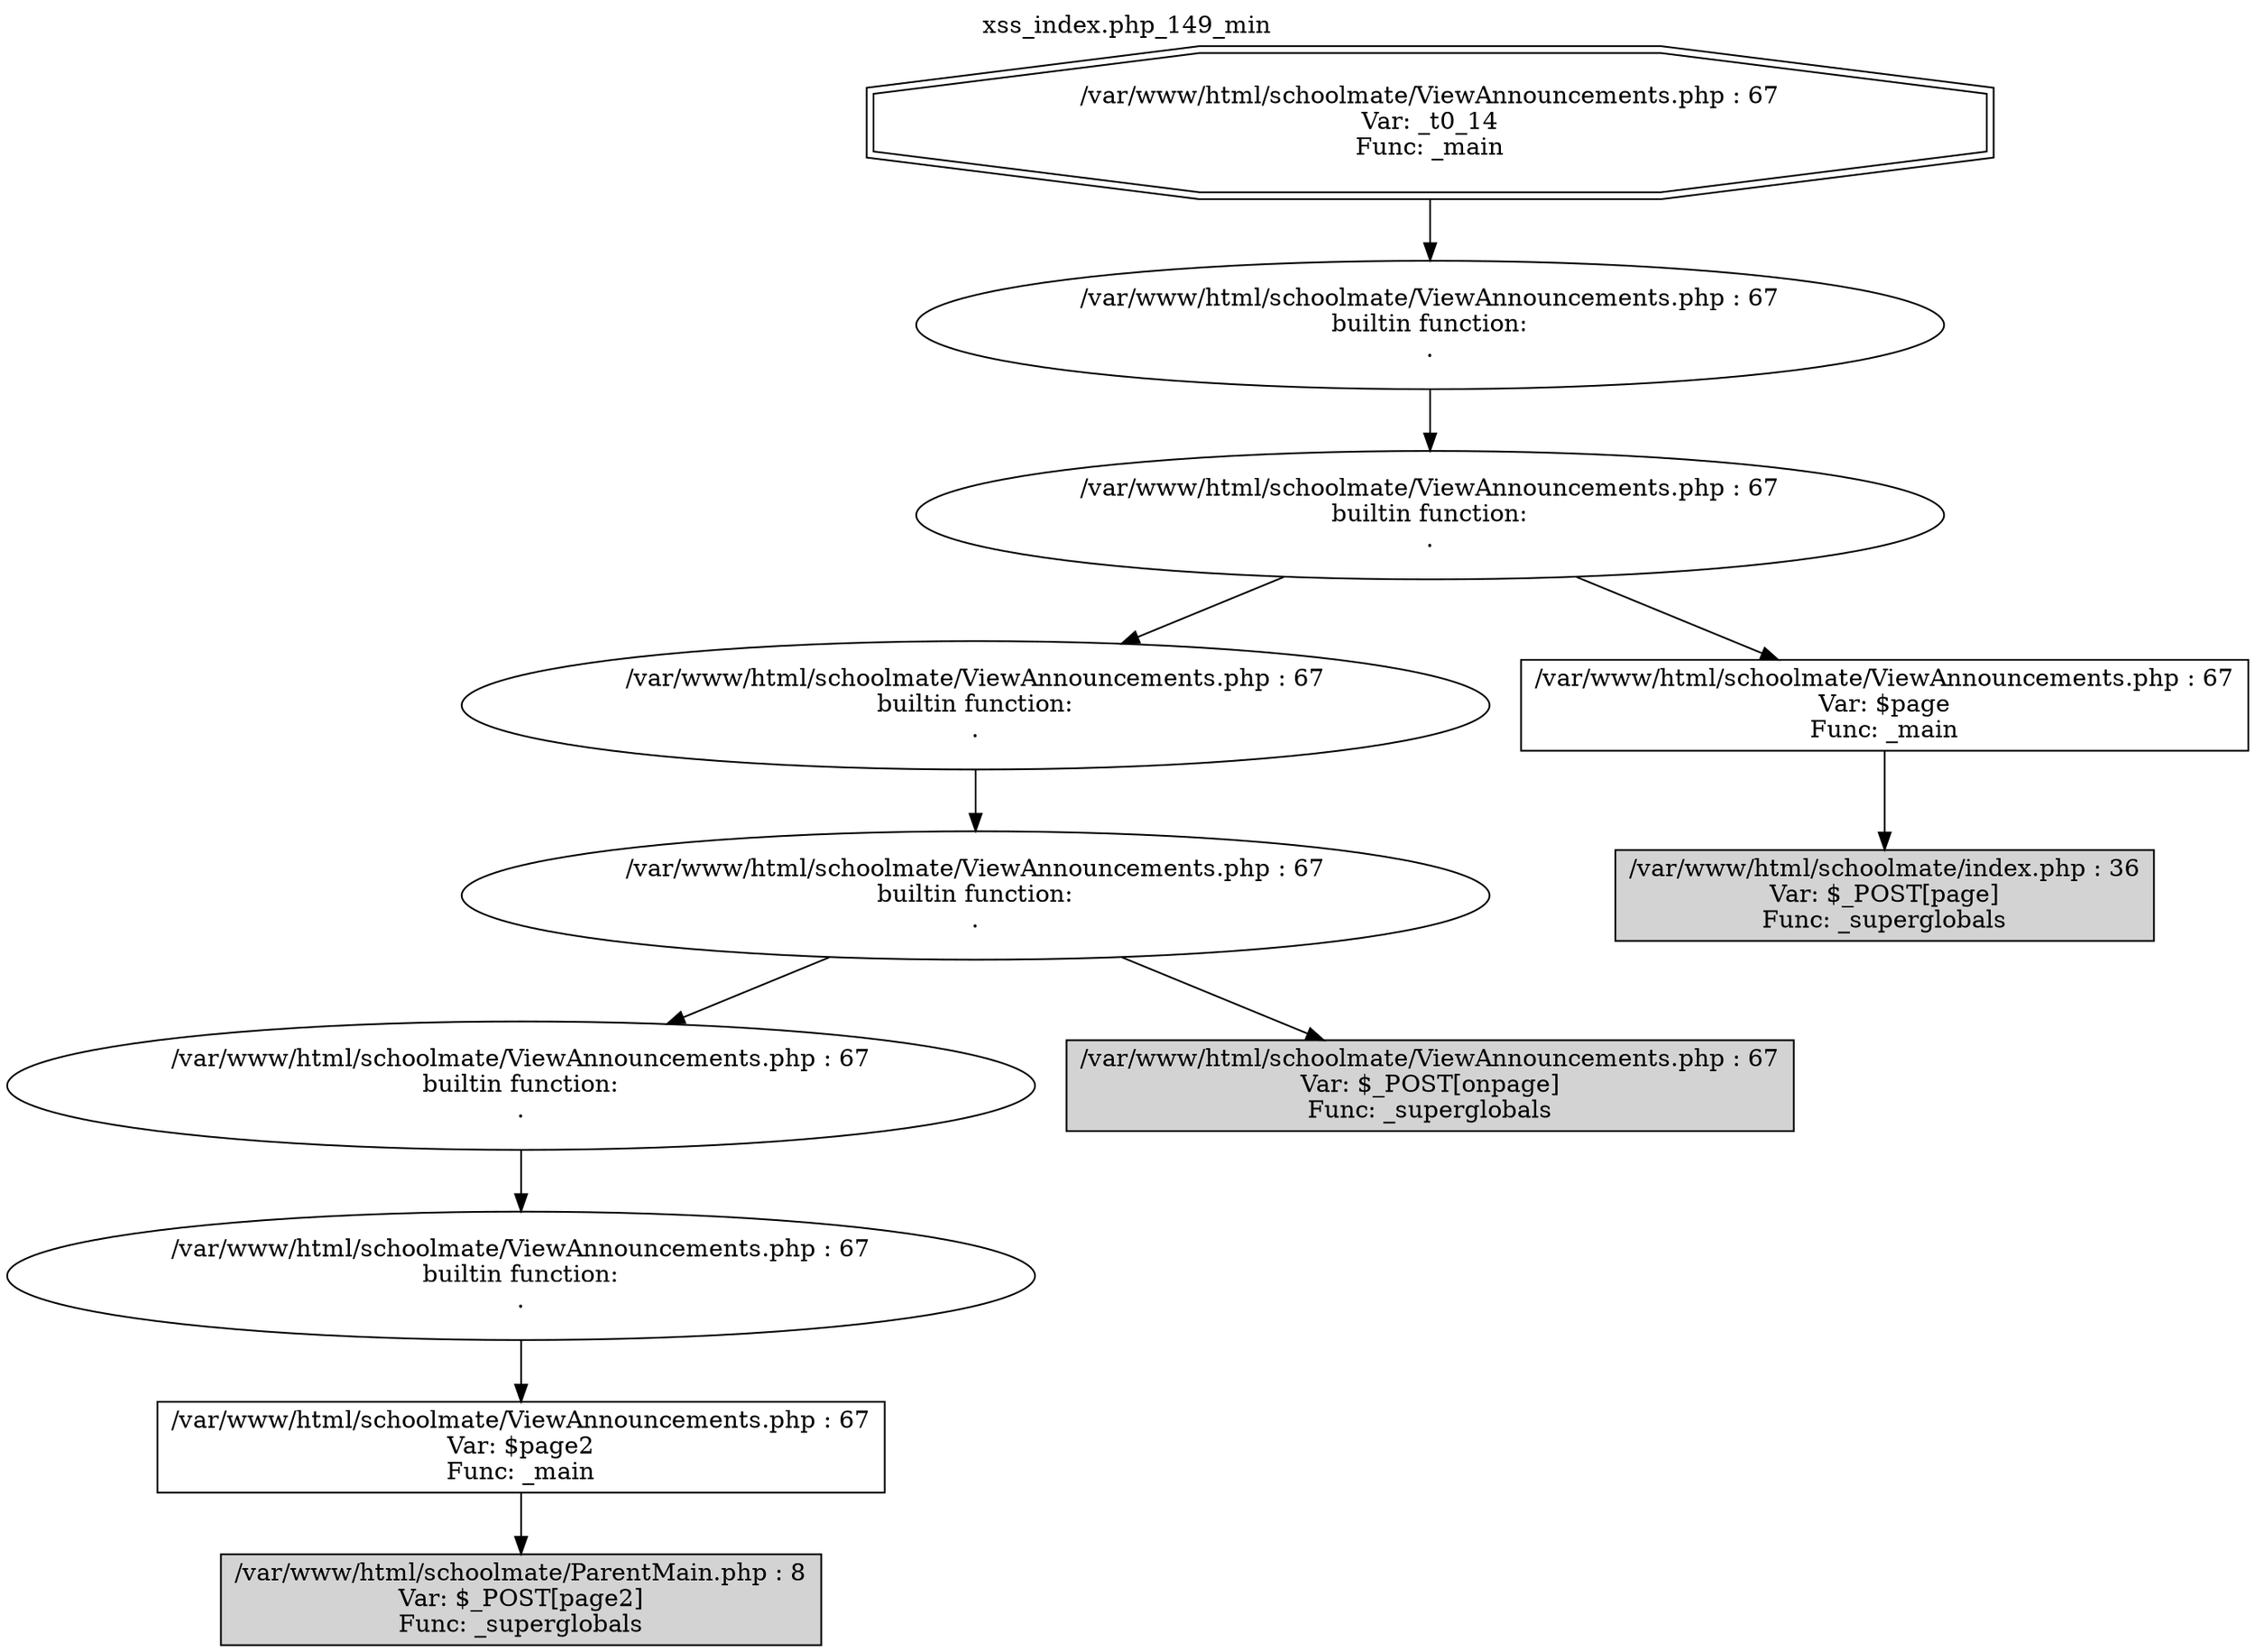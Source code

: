 digraph cfg {
  label="xss_index.php_149_min";
  labelloc=t;
  n1 [shape=doubleoctagon, label="/var/www/html/schoolmate/ViewAnnouncements.php : 67\nVar: _t0_14\nFunc: _main\n"];
  n2 [shape=ellipse, label="/var/www/html/schoolmate/ViewAnnouncements.php : 67\nbuiltin function:\n.\n"];
  n3 [shape=ellipse, label="/var/www/html/schoolmate/ViewAnnouncements.php : 67\nbuiltin function:\n.\n"];
  n4 [shape=ellipse, label="/var/www/html/schoolmate/ViewAnnouncements.php : 67\nbuiltin function:\n.\n"];
  n5 [shape=ellipse, label="/var/www/html/schoolmate/ViewAnnouncements.php : 67\nbuiltin function:\n.\n"];
  n6 [shape=ellipse, label="/var/www/html/schoolmate/ViewAnnouncements.php : 67\nbuiltin function:\n.\n"];
  n7 [shape=ellipse, label="/var/www/html/schoolmate/ViewAnnouncements.php : 67\nbuiltin function:\n.\n"];
  n8 [shape=box, label="/var/www/html/schoolmate/ViewAnnouncements.php : 67\nVar: $page2\nFunc: _main\n"];
  n9 [shape=box, label="/var/www/html/schoolmate/ParentMain.php : 8\nVar: $_POST[page2]\nFunc: _superglobals\n",style=filled];
  n10 [shape=box, label="/var/www/html/schoolmate/ViewAnnouncements.php : 67\nVar: $_POST[onpage]\nFunc: _superglobals\n",style=filled];
  n11 [shape=box, label="/var/www/html/schoolmate/ViewAnnouncements.php : 67\nVar: $page\nFunc: _main\n"];
  n12 [shape=box, label="/var/www/html/schoolmate/index.php : 36\nVar: $_POST[page]\nFunc: _superglobals\n",style=filled];
  n1 -> n2;
  n2 -> n3;
  n3 -> n4;
  n3 -> n11;
  n4 -> n5;
  n5 -> n6;
  n5 -> n10;
  n6 -> n7;
  n7 -> n8;
  n8 -> n9;
  n11 -> n12;
}
